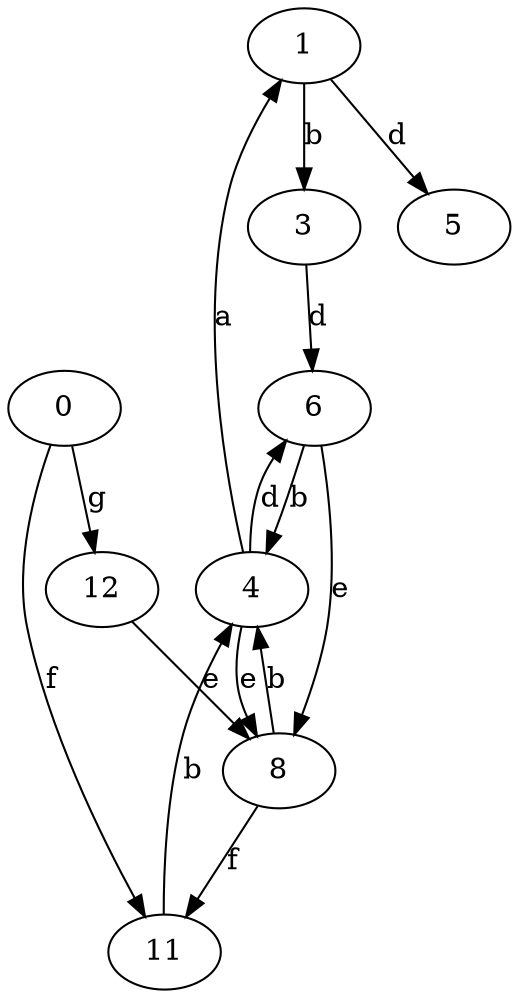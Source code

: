 strict digraph  {
1;
3;
0;
4;
5;
6;
8;
11;
12;
1 -> 3  [label=b];
1 -> 5  [label=d];
3 -> 6  [label=d];
0 -> 11  [label=f];
0 -> 12  [label=g];
4 -> 1  [label=a];
4 -> 6  [label=d];
4 -> 8  [label=e];
6 -> 4  [label=b];
6 -> 8  [label=e];
8 -> 4  [label=b];
8 -> 11  [label=f];
11 -> 4  [label=b];
12 -> 8  [label=e];
}
